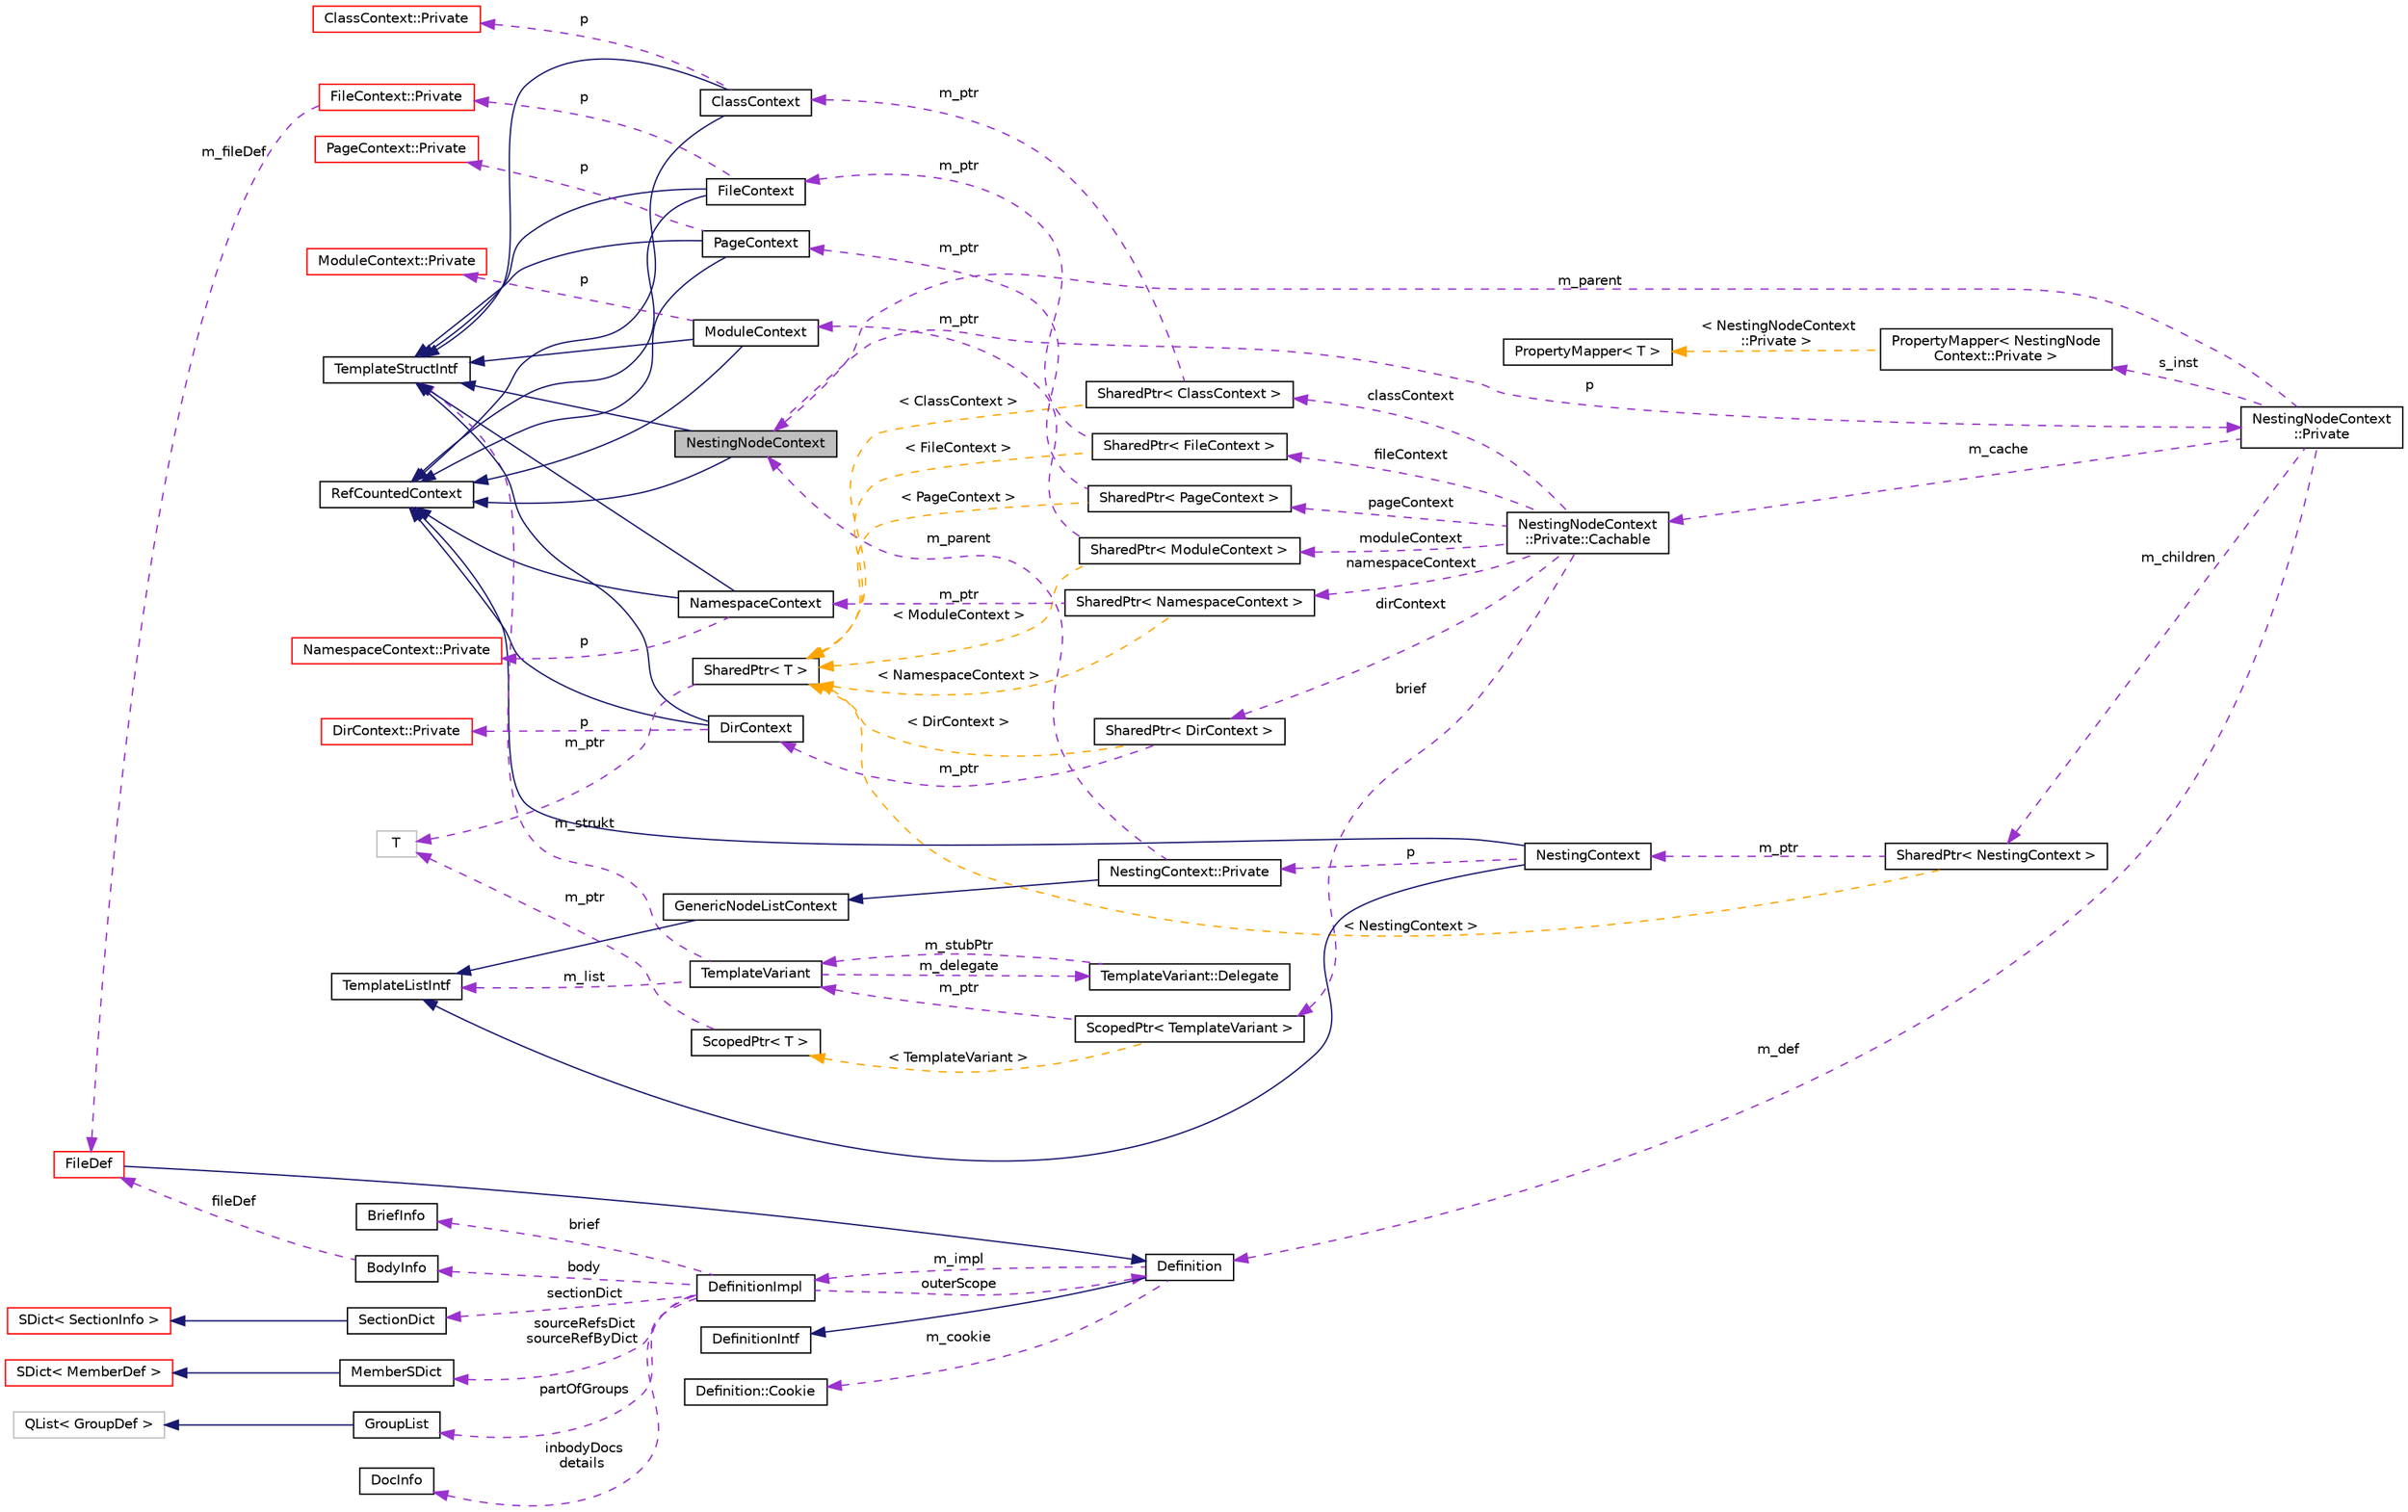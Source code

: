 digraph "NestingNodeContext"
{
 // INTERACTIVE_SVG=YES
  edge [fontname="Helvetica",fontsize="10",labelfontname="Helvetica",labelfontsize="10"];
  node [fontname="Helvetica",fontsize="10",shape=record];
  rankdir="LR";
  Node3 [label="NestingNodeContext",height=0.2,width=0.4,color="black", fillcolor="grey75", style="filled", fontcolor="black"];
  Node4 -> Node3 [dir="back",color="midnightblue",fontsize="10",style="solid",fontname="Helvetica"];
  Node4 [label="RefCountedContext",height=0.2,width=0.4,color="black", fillcolor="white", style="filled",URL="$d8/d96/class_ref_counted_context.html",tooltip="Helper class to support reference counting. "];
  Node5 -> Node3 [dir="back",color="midnightblue",fontsize="10",style="solid",fontname="Helvetica"];
  Node5 [label="TemplateStructIntf",height=0.2,width=0.4,color="black", fillcolor="white", style="filled",URL="$d9/de8/class_template_struct_intf.html",tooltip="Abstract interface for a context value of type struct. "];
  Node6 -> Node3 [dir="back",color="darkorchid3",fontsize="10",style="dashed",label=" p" ,fontname="Helvetica"];
  Node6 [label="NestingNodeContext\l::Private",height=0.2,width=0.4,color="black", fillcolor="white", style="filled",URL="$d1/d4b/class_nesting_node_context_1_1_private.html"];
  Node7 -> Node6 [dir="back",color="darkorchid3",fontsize="10",style="dashed",label=" s_inst" ,fontname="Helvetica"];
  Node7 [label="PropertyMapper\< NestingNode\lContext::Private \>",height=0.2,width=0.4,color="black", fillcolor="white", style="filled",URL="$d1/d80/class_property_mapper.html"];
  Node8 -> Node7 [dir="back",color="orange",fontsize="10",style="dashed",label=" \< NestingNodeContext\l::Private \>" ,fontname="Helvetica"];
  Node8 [label="PropertyMapper\< T \>",height=0.2,width=0.4,color="black", fillcolor="white", style="filled",URL="$d1/d80/class_property_mapper.html",tooltip="Helper class to map a property name to a handler member function. "];
  Node9 -> Node6 [dir="back",color="darkorchid3",fontsize="10",style="dashed",label=" m_cache" ,fontname="Helvetica"];
  Node9 [label="NestingNodeContext\l::Private::Cachable",height=0.2,width=0.4,color="black", fillcolor="white", style="filled",URL="$da/d7c/struct_nesting_node_context_1_1_private_1_1_cachable.html"];
  Node10 -> Node9 [dir="back",color="darkorchid3",fontsize="10",style="dashed",label=" classContext" ,fontname="Helvetica"];
  Node10 [label="SharedPtr\< ClassContext \>",height=0.2,width=0.4,color="black", fillcolor="white", style="filled",URL="$df/d12/class_shared_ptr.html"];
  Node11 -> Node10 [dir="back",color="darkorchid3",fontsize="10",style="dashed",label=" m_ptr" ,fontname="Helvetica"];
  Node11 [label="ClassContext",height=0.2,width=0.4,color="black", fillcolor="white", style="filled",URL="$dc/d38/class_class_context.html"];
  Node4 -> Node11 [dir="back",color="midnightblue",fontsize="10",style="solid",fontname="Helvetica"];
  Node5 -> Node11 [dir="back",color="midnightblue",fontsize="10",style="solid",fontname="Helvetica"];
  Node12 -> Node11 [dir="back",color="darkorchid3",fontsize="10",style="dashed",label=" p" ,fontname="Helvetica"];
  Node12 [label="ClassContext::Private",height=0.2,width=0.4,color="red", fillcolor="white", style="filled",URL="$d5/d54/class_class_context_1_1_private.html"];
  Node96 -> Node10 [dir="back",color="orange",fontsize="10",style="dashed",label=" \< ClassContext \>" ,fontname="Helvetica"];
  Node96 [label="SharedPtr\< T \>",height=0.2,width=0.4,color="black", fillcolor="white", style="filled",URL="$df/d12/class_shared_ptr.html",tooltip="Reference counting smart pointer. "];
  Node97 -> Node96 [dir="back",color="darkorchid3",fontsize="10",style="dashed",label=" m_ptr" ,fontname="Helvetica"];
  Node97 [label="T",height=0.2,width=0.4,color="grey75", fillcolor="white", style="filled"];
  Node98 -> Node9 [dir="back",color="darkorchid3",fontsize="10",style="dashed",label=" fileContext" ,fontname="Helvetica"];
  Node98 [label="SharedPtr\< FileContext \>",height=0.2,width=0.4,color="black", fillcolor="white", style="filled",URL="$df/d12/class_shared_ptr.html"];
  Node99 -> Node98 [dir="back",color="darkorchid3",fontsize="10",style="dashed",label=" m_ptr" ,fontname="Helvetica"];
  Node99 [label="FileContext",height=0.2,width=0.4,color="black", fillcolor="white", style="filled",URL="$d3/db7/class_file_context.html"];
  Node4 -> Node99 [dir="back",color="midnightblue",fontsize="10",style="solid",fontname="Helvetica"];
  Node5 -> Node99 [dir="back",color="midnightblue",fontsize="10",style="solid",fontname="Helvetica"];
  Node100 -> Node99 [dir="back",color="darkorchid3",fontsize="10",style="dashed",label=" p" ,fontname="Helvetica"];
  Node100 [label="FileContext::Private",height=0.2,width=0.4,color="red", fillcolor="white", style="filled",URL="$d4/d72/class_file_context_1_1_private.html"];
  Node26 -> Node100 [dir="back",color="darkorchid3",fontsize="10",style="dashed",label=" m_fileDef" ,fontname="Helvetica"];
  Node26 [label="FileDef",height=0.2,width=0.4,color="red", fillcolor="white", style="filled",URL="$de/db0/class_file_def.html",tooltip="A model of a file symbol. "];
  Node14 -> Node26 [dir="back",color="midnightblue",fontsize="10",style="solid",fontname="Helvetica"];
  Node14 [label="Definition",height=0.2,width=0.4,color="black", fillcolor="white", style="filled",URL="$d5/dcc/class_definition.html",tooltip="The common base class of all entity definitions found in the sources. "];
  Node15 -> Node14 [dir="back",color="midnightblue",fontsize="10",style="solid",fontname="Helvetica"];
  Node15 [label="DefinitionIntf",height=0.2,width=0.4,color="black", fillcolor="white", style="filled",URL="$d9/d4a/class_definition_intf.html",tooltip="Abstract interface for a Definition or DefinitionList. "];
  Node16 -> Node14 [dir="back",color="darkorchid3",fontsize="10",style="dashed",label=" m_cookie" ,fontname="Helvetica"];
  Node16 [label="Definition::Cookie",height=0.2,width=0.4,color="black", fillcolor="white", style="filled",URL="$d1/d2f/struct_definition_1_1_cookie.html"];
  Node17 -> Node14 [dir="back",color="darkorchid3",fontsize="10",style="dashed",label=" m_impl" ,fontname="Helvetica"];
  Node17 [label="DefinitionImpl",height=0.2,width=0.4,color="black", fillcolor="white", style="filled",URL="$d3/ddf/class_definition_impl.html",tooltip="Private data associated with a Symbol Definition object. "];
  Node18 -> Node17 [dir="back",color="darkorchid3",fontsize="10",style="dashed",label=" sectionDict" ,fontname="Helvetica"];
  Node18 [label="SectionDict",height=0.2,width=0.4,color="black", fillcolor="white", style="filled",URL="$de/d9a/class_section_dict.html",tooltip="Unsorted dictionary of SectionInfo objects. "];
  Node19 -> Node18 [dir="back",color="midnightblue",fontsize="10",style="solid",fontname="Helvetica"];
  Node19 [label="SDict\< SectionInfo \>",height=0.2,width=0.4,color="red", fillcolor="white", style="filled",URL="$d1/d50/class_s_dict.html"];
  Node25 -> Node17 [dir="back",color="darkorchid3",fontsize="10",style="dashed",label=" body" ,fontname="Helvetica"];
  Node25 [label="BodyInfo",height=0.2,width=0.4,color="black", fillcolor="white", style="filled",URL="$db/dab/struct_body_info.html",tooltip="Data associated with description found in the body. "];
  Node26 -> Node25 [dir="back",color="darkorchid3",fontsize="10",style="dashed",label=" fileDef" ,fontname="Helvetica"];
  Node49 -> Node17 [dir="back",color="darkorchid3",fontsize="10",style="dashed",label=" sourceRefsDict\nsourceRefByDict" ,fontname="Helvetica"];
  Node49 [label="MemberSDict",height=0.2,width=0.4,color="black", fillcolor="white", style="filled",URL="$d6/dd6/class_member_s_dict.html",tooltip="A sorted dictionary of MemberDef objects. "];
  Node50 -> Node49 [dir="back",color="midnightblue",fontsize="10",style="solid",fontname="Helvetica"];
  Node50 [label="SDict\< MemberDef \>",height=0.2,width=0.4,color="red", fillcolor="white", style="filled",URL="$d1/d50/class_s_dict.html"];
  Node53 -> Node17 [dir="back",color="darkorchid3",fontsize="10",style="dashed",label=" partOfGroups" ,fontname="Helvetica"];
  Node53 [label="GroupList",height=0.2,width=0.4,color="black", fillcolor="white", style="filled",URL="$d3/d3b/class_group_list.html",tooltip="A list of GroupDef objects. "];
  Node54 -> Node53 [dir="back",color="midnightblue",fontsize="10",style="solid",fontname="Helvetica"];
  Node54 [label="QList\< GroupDef \>",height=0.2,width=0.4,color="grey75", fillcolor="white", style="filled"];
  Node55 -> Node17 [dir="back",color="darkorchid3",fontsize="10",style="dashed",label=" inbodyDocs\ndetails" ,fontname="Helvetica"];
  Node55 [label="DocInfo",height=0.2,width=0.4,color="black", fillcolor="white", style="filled",URL="$d7/dd5/struct_doc_info.html",tooltip="Data associated with a detailed description. "];
  Node56 -> Node17 [dir="back",color="darkorchid3",fontsize="10",style="dashed",label=" brief" ,fontname="Helvetica"];
  Node56 [label="BriefInfo",height=0.2,width=0.4,color="black", fillcolor="white", style="filled",URL="$d0/da7/struct_brief_info.html",tooltip="Data associated with a brief description. "];
  Node14 -> Node17 [dir="back",color="darkorchid3",fontsize="10",style="dashed",label=" outerScope" ,fontname="Helvetica"];
  Node96 -> Node98 [dir="back",color="orange",fontsize="10",style="dashed",label=" \< FileContext \>" ,fontname="Helvetica"];
  Node103 -> Node9 [dir="back",color="darkorchid3",fontsize="10",style="dashed",label=" pageContext" ,fontname="Helvetica"];
  Node103 [label="SharedPtr\< PageContext \>",height=0.2,width=0.4,color="black", fillcolor="white", style="filled",URL="$df/d12/class_shared_ptr.html"];
  Node104 -> Node103 [dir="back",color="darkorchid3",fontsize="10",style="dashed",label=" m_ptr" ,fontname="Helvetica"];
  Node104 [label="PageContext",height=0.2,width=0.4,color="black", fillcolor="white", style="filled",URL="$db/dc8/class_page_context.html"];
  Node4 -> Node104 [dir="back",color="midnightblue",fontsize="10",style="solid",fontname="Helvetica"];
  Node5 -> Node104 [dir="back",color="midnightblue",fontsize="10",style="solid",fontname="Helvetica"];
  Node105 -> Node104 [dir="back",color="darkorchid3",fontsize="10",style="dashed",label=" p" ,fontname="Helvetica"];
  Node105 [label="PageContext::Private",height=0.2,width=0.4,color="red", fillcolor="white", style="filled",URL="$d3/d45/class_page_context_1_1_private.html"];
  Node96 -> Node103 [dir="back",color="orange",fontsize="10",style="dashed",label=" \< PageContext \>" ,fontname="Helvetica"];
  Node109 -> Node9 [dir="back",color="darkorchid3",fontsize="10",style="dashed",label=" brief" ,fontname="Helvetica"];
  Node109 [label="ScopedPtr\< TemplateVariant \>",height=0.2,width=0.4,color="black", fillcolor="white", style="filled",URL="$dd/d9b/class_scoped_ptr.html"];
  Node110 -> Node109 [dir="back",color="darkorchid3",fontsize="10",style="dashed",label=" m_ptr" ,fontname="Helvetica"];
  Node110 [label="TemplateVariant",height=0.2,width=0.4,color="black", fillcolor="white", style="filled",URL="$d1/dba/class_template_variant.html",tooltip="Variant type which can hold one value of a fixed set of types. "];
  Node111 -> Node110 [dir="back",color="darkorchid3",fontsize="10",style="dashed",label=" m_list" ,fontname="Helvetica"];
  Node111 [label="TemplateListIntf",height=0.2,width=0.4,color="black", fillcolor="white", style="filled",URL="$d6/d88/class_template_list_intf.html",tooltip="Abstract read-only interface for a context value of type list. "];
  Node5 -> Node110 [dir="back",color="darkorchid3",fontsize="10",style="dashed",label=" m_strukt" ,fontname="Helvetica"];
  Node112 -> Node110 [dir="back",color="darkorchid3",fontsize="10",style="dashed",label=" m_delegate" ,fontname="Helvetica"];
  Node112 [label="TemplateVariant::Delegate",height=0.2,width=0.4,color="black", fillcolor="white", style="filled",URL="$d7/d1d/class_template_variant_1_1_delegate.html",tooltip="Helper class to create a delegate that can store a function/method call. "];
  Node110 -> Node112 [dir="back",color="darkorchid3",fontsize="10",style="dashed",label=" m_stubPtr" ,fontname="Helvetica"];
  Node113 -> Node109 [dir="back",color="orange",fontsize="10",style="dashed",label=" \< TemplateVariant \>" ,fontname="Helvetica"];
  Node113 [label="ScopedPtr\< T \>",height=0.2,width=0.4,color="black", fillcolor="white", style="filled",URL="$dd/d9b/class_scoped_ptr.html",tooltip="Scoped smart pointer. "];
  Node97 -> Node113 [dir="back",color="darkorchid3",fontsize="10",style="dashed",label=" m_ptr" ,fontname="Helvetica"];
  Node114 -> Node9 [dir="back",color="darkorchid3",fontsize="10",style="dashed",label=" moduleContext" ,fontname="Helvetica"];
  Node114 [label="SharedPtr\< ModuleContext \>",height=0.2,width=0.4,color="black", fillcolor="white", style="filled",URL="$df/d12/class_shared_ptr.html"];
  Node115 -> Node114 [dir="back",color="darkorchid3",fontsize="10",style="dashed",label=" m_ptr" ,fontname="Helvetica"];
  Node115 [label="ModuleContext",height=0.2,width=0.4,color="black", fillcolor="white", style="filled",URL="$d2/d73/class_module_context.html"];
  Node4 -> Node115 [dir="back",color="midnightblue",fontsize="10",style="solid",fontname="Helvetica"];
  Node5 -> Node115 [dir="back",color="midnightblue",fontsize="10",style="solid",fontname="Helvetica"];
  Node116 -> Node115 [dir="back",color="darkorchid3",fontsize="10",style="dashed",label=" p" ,fontname="Helvetica"];
  Node116 [label="ModuleContext::Private",height=0.2,width=0.4,color="red", fillcolor="white", style="filled",URL="$df/d2a/class_module_context_1_1_private.html"];
  Node96 -> Node114 [dir="back",color="orange",fontsize="10",style="dashed",label=" \< ModuleContext \>" ,fontname="Helvetica"];
  Node119 -> Node9 [dir="back",color="darkorchid3",fontsize="10",style="dashed",label=" dirContext" ,fontname="Helvetica"];
  Node119 [label="SharedPtr\< DirContext \>",height=0.2,width=0.4,color="black", fillcolor="white", style="filled",URL="$df/d12/class_shared_ptr.html"];
  Node120 -> Node119 [dir="back",color="darkorchid3",fontsize="10",style="dashed",label=" m_ptr" ,fontname="Helvetica"];
  Node120 [label="DirContext",height=0.2,width=0.4,color="black", fillcolor="white", style="filled",URL="$d5/dca/class_dir_context.html"];
  Node4 -> Node120 [dir="back",color="midnightblue",fontsize="10",style="solid",fontname="Helvetica"];
  Node5 -> Node120 [dir="back",color="midnightblue",fontsize="10",style="solid",fontname="Helvetica"];
  Node121 -> Node120 [dir="back",color="darkorchid3",fontsize="10",style="dashed",label=" p" ,fontname="Helvetica"];
  Node121 [label="DirContext::Private",height=0.2,width=0.4,color="red", fillcolor="white", style="filled",URL="$dc/db1/class_dir_context_1_1_private.html"];
  Node96 -> Node119 [dir="back",color="orange",fontsize="10",style="dashed",label=" \< DirContext \>" ,fontname="Helvetica"];
  Node124 -> Node9 [dir="back",color="darkorchid3",fontsize="10",style="dashed",label=" namespaceContext" ,fontname="Helvetica"];
  Node124 [label="SharedPtr\< NamespaceContext \>",height=0.2,width=0.4,color="black", fillcolor="white", style="filled",URL="$df/d12/class_shared_ptr.html"];
  Node125 -> Node124 [dir="back",color="darkorchid3",fontsize="10",style="dashed",label=" m_ptr" ,fontname="Helvetica"];
  Node125 [label="NamespaceContext",height=0.2,width=0.4,color="black", fillcolor="white", style="filled",URL="$de/d00/class_namespace_context.html"];
  Node4 -> Node125 [dir="back",color="midnightblue",fontsize="10",style="solid",fontname="Helvetica"];
  Node5 -> Node125 [dir="back",color="midnightblue",fontsize="10",style="solid",fontname="Helvetica"];
  Node126 -> Node125 [dir="back",color="darkorchid3",fontsize="10",style="dashed",label=" p" ,fontname="Helvetica"];
  Node126 [label="NamespaceContext::Private",height=0.2,width=0.4,color="red", fillcolor="white", style="filled",URL="$d8/dcf/class_namespace_context_1_1_private.html"];
  Node96 -> Node124 [dir="back",color="orange",fontsize="10",style="dashed",label=" \< NamespaceContext \>" ,fontname="Helvetica"];
  Node3 -> Node6 [dir="back",color="darkorchid3",fontsize="10",style="dashed",label=" m_parent" ,fontname="Helvetica"];
  Node14 -> Node6 [dir="back",color="darkorchid3",fontsize="10",style="dashed",label=" m_def" ,fontname="Helvetica"];
  Node129 -> Node6 [dir="back",color="darkorchid3",fontsize="10",style="dashed",label=" m_children" ,fontname="Helvetica"];
  Node129 [label="SharedPtr\< NestingContext \>",height=0.2,width=0.4,color="black", fillcolor="white", style="filled",URL="$df/d12/class_shared_ptr.html"];
  Node130 -> Node129 [dir="back",color="darkorchid3",fontsize="10",style="dashed",label=" m_ptr" ,fontname="Helvetica"];
  Node130 [label="NestingContext",height=0.2,width=0.4,color="black", fillcolor="white", style="filled",URL="$db/d7e/class_nesting_context.html"];
  Node4 -> Node130 [dir="back",color="midnightblue",fontsize="10",style="solid",fontname="Helvetica"];
  Node111 -> Node130 [dir="back",color="midnightblue",fontsize="10",style="solid",fontname="Helvetica"];
  Node131 -> Node130 [dir="back",color="darkorchid3",fontsize="10",style="dashed",label=" p" ,fontname="Helvetica"];
  Node131 [label="NestingContext::Private",height=0.2,width=0.4,color="black", fillcolor="white", style="filled",URL="$d7/db8/class_nesting_context_1_1_private.html"];
  Node132 -> Node131 [dir="back",color="midnightblue",fontsize="10",style="solid",fontname="Helvetica"];
  Node132 [label="GenericNodeListContext",height=0.2,width=0.4,color="black", fillcolor="white", style="filled",URL="$d6/dcb/class_generic_node_list_context.html",tooltip="standard template list implementation "];
  Node111 -> Node132 [dir="back",color="midnightblue",fontsize="10",style="solid",fontname="Helvetica"];
  Node3 -> Node131 [dir="back",color="darkorchid3",fontsize="10",style="dashed",label=" m_parent" ,fontname="Helvetica"];
  Node96 -> Node129 [dir="back",color="orange",fontsize="10",style="dashed",label=" \< NestingContext \>" ,fontname="Helvetica"];
}
